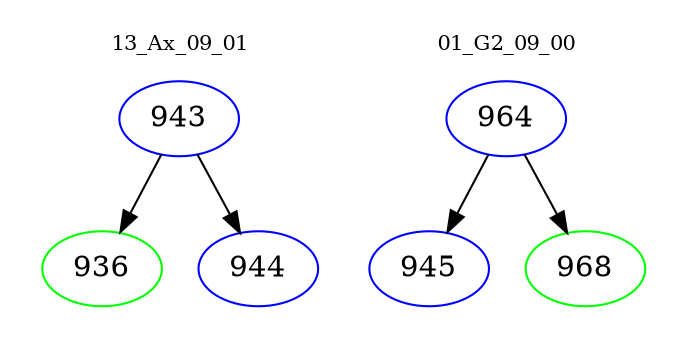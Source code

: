 digraph{
subgraph cluster_0 {
color = white
label = "13_Ax_09_01";
fontsize=10;
T0_943 [label="943", color="blue"]
T0_943 -> T0_936 [color="black"]
T0_936 [label="936", color="green"]
T0_943 -> T0_944 [color="black"]
T0_944 [label="944", color="blue"]
}
subgraph cluster_1 {
color = white
label = "01_G2_09_00";
fontsize=10;
T1_964 [label="964", color="blue"]
T1_964 -> T1_945 [color="black"]
T1_945 [label="945", color="blue"]
T1_964 -> T1_968 [color="black"]
T1_968 [label="968", color="green"]
}
}
